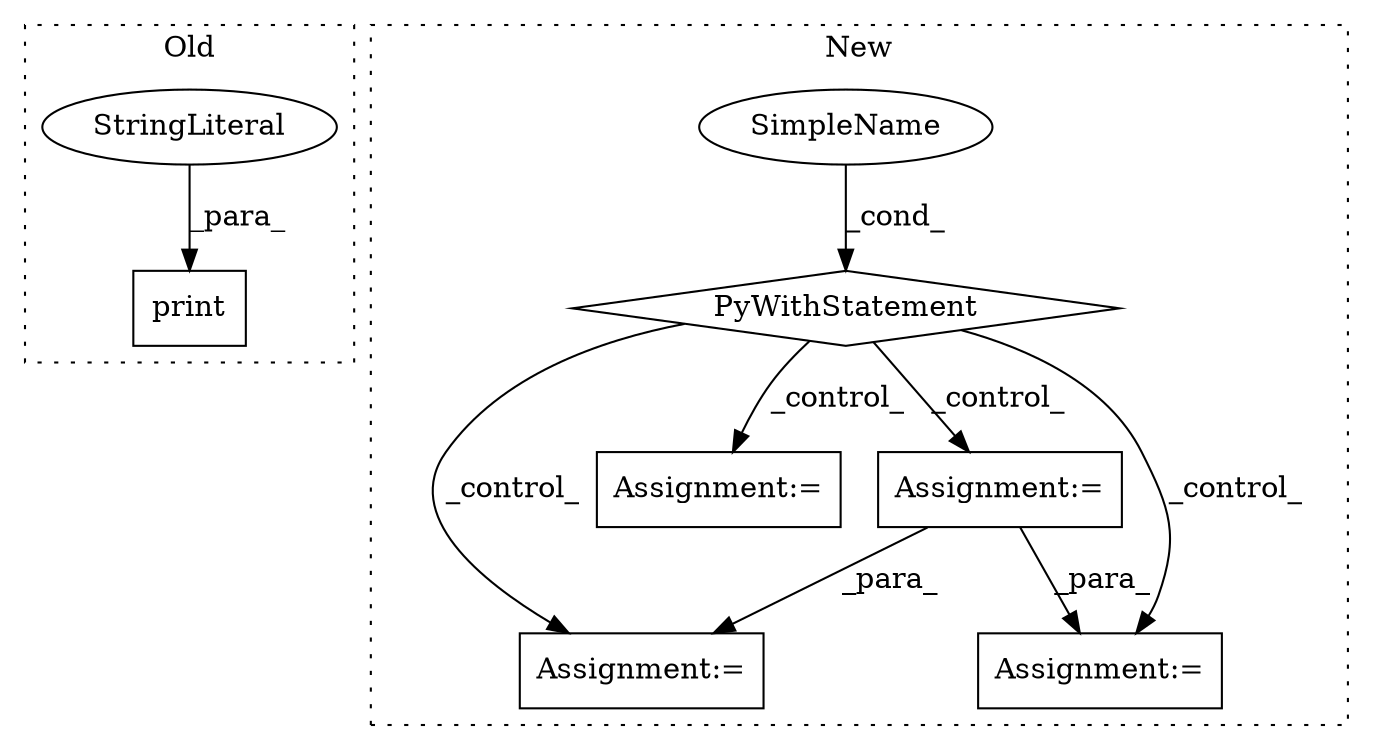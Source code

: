 digraph G {
subgraph cluster0 {
1 [label="print" a="32" s="5369,5421" l="6,1" shape="box"];
5 [label="StringLiteral" a="45" s="5375" l="46" shape="ellipse"];
label = "Old";
style="dotted";
}
subgraph cluster1 {
2 [label="PyWithStatement" a="104" s="4052,4104" l="10,2" shape="diamond"];
3 [label="Assignment:=" a="7" s="4188" l="6" shape="box"];
4 [label="SimpleName" a="42" s="" l="" shape="ellipse"];
6 [label="Assignment:=" a="7" s="4118" l="1" shape="box"];
7 [label="Assignment:=" a="7" s="4632" l="1" shape="box"];
8 [label="Assignment:=" a="7" s="4572" l="1" shape="box"];
label = "New";
style="dotted";
}
2 -> 3 [label="_control_"];
2 -> 6 [label="_control_"];
2 -> 8 [label="_control_"];
2 -> 7 [label="_control_"];
3 -> 7 [label="_para_"];
3 -> 8 [label="_para_"];
4 -> 2 [label="_cond_"];
5 -> 1 [label="_para_"];
}